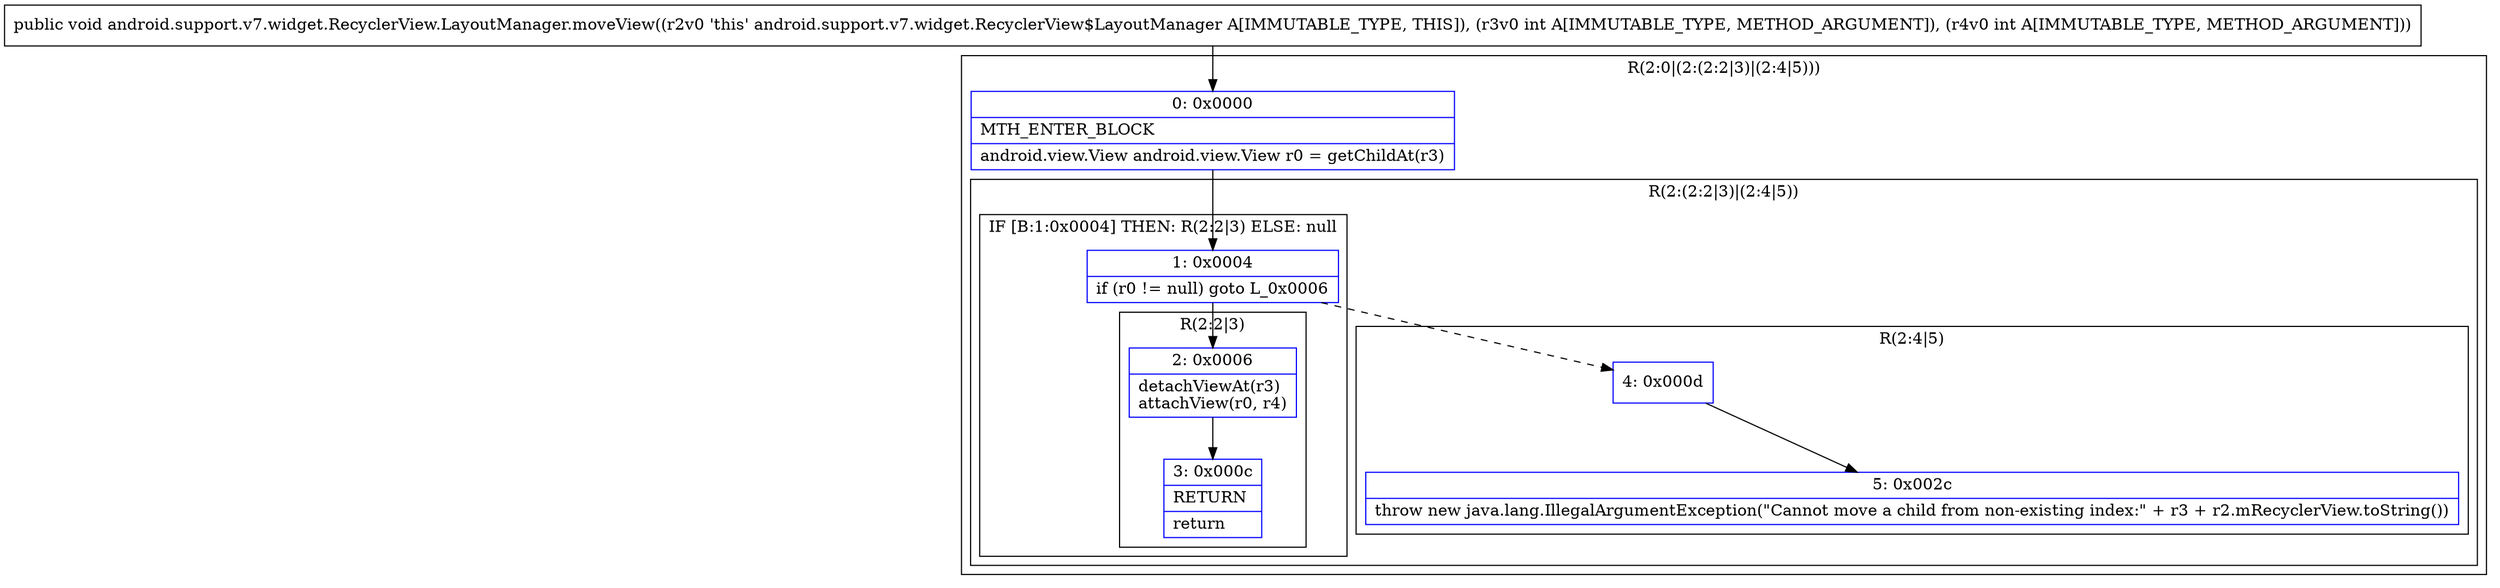 digraph "CFG forandroid.support.v7.widget.RecyclerView.LayoutManager.moveView(II)V" {
subgraph cluster_Region_2066198795 {
label = "R(2:0|(2:(2:2|3)|(2:4|5)))";
node [shape=record,color=blue];
Node_0 [shape=record,label="{0\:\ 0x0000|MTH_ENTER_BLOCK\l|android.view.View android.view.View r0 = getChildAt(r3)\l}"];
subgraph cluster_Region_721356644 {
label = "R(2:(2:2|3)|(2:4|5))";
node [shape=record,color=blue];
subgraph cluster_IfRegion_1785052080 {
label = "IF [B:1:0x0004] THEN: R(2:2|3) ELSE: null";
node [shape=record,color=blue];
Node_1 [shape=record,label="{1\:\ 0x0004|if (r0 != null) goto L_0x0006\l}"];
subgraph cluster_Region_1864195643 {
label = "R(2:2|3)";
node [shape=record,color=blue];
Node_2 [shape=record,label="{2\:\ 0x0006|detachViewAt(r3)\lattachView(r0, r4)\l}"];
Node_3 [shape=record,label="{3\:\ 0x000c|RETURN\l|return\l}"];
}
}
subgraph cluster_Region_790379572 {
label = "R(2:4|5)";
node [shape=record,color=blue];
Node_4 [shape=record,label="{4\:\ 0x000d}"];
Node_5 [shape=record,label="{5\:\ 0x002c|throw new java.lang.IllegalArgumentException(\"Cannot move a child from non\-existing index:\" + r3 + r2.mRecyclerView.toString())\l}"];
}
}
}
MethodNode[shape=record,label="{public void android.support.v7.widget.RecyclerView.LayoutManager.moveView((r2v0 'this' android.support.v7.widget.RecyclerView$LayoutManager A[IMMUTABLE_TYPE, THIS]), (r3v0 int A[IMMUTABLE_TYPE, METHOD_ARGUMENT]), (r4v0 int A[IMMUTABLE_TYPE, METHOD_ARGUMENT])) }"];
MethodNode -> Node_0;
Node_0 -> Node_1;
Node_1 -> Node_2;
Node_1 -> Node_4[style=dashed];
Node_2 -> Node_3;
Node_4 -> Node_5;
}


